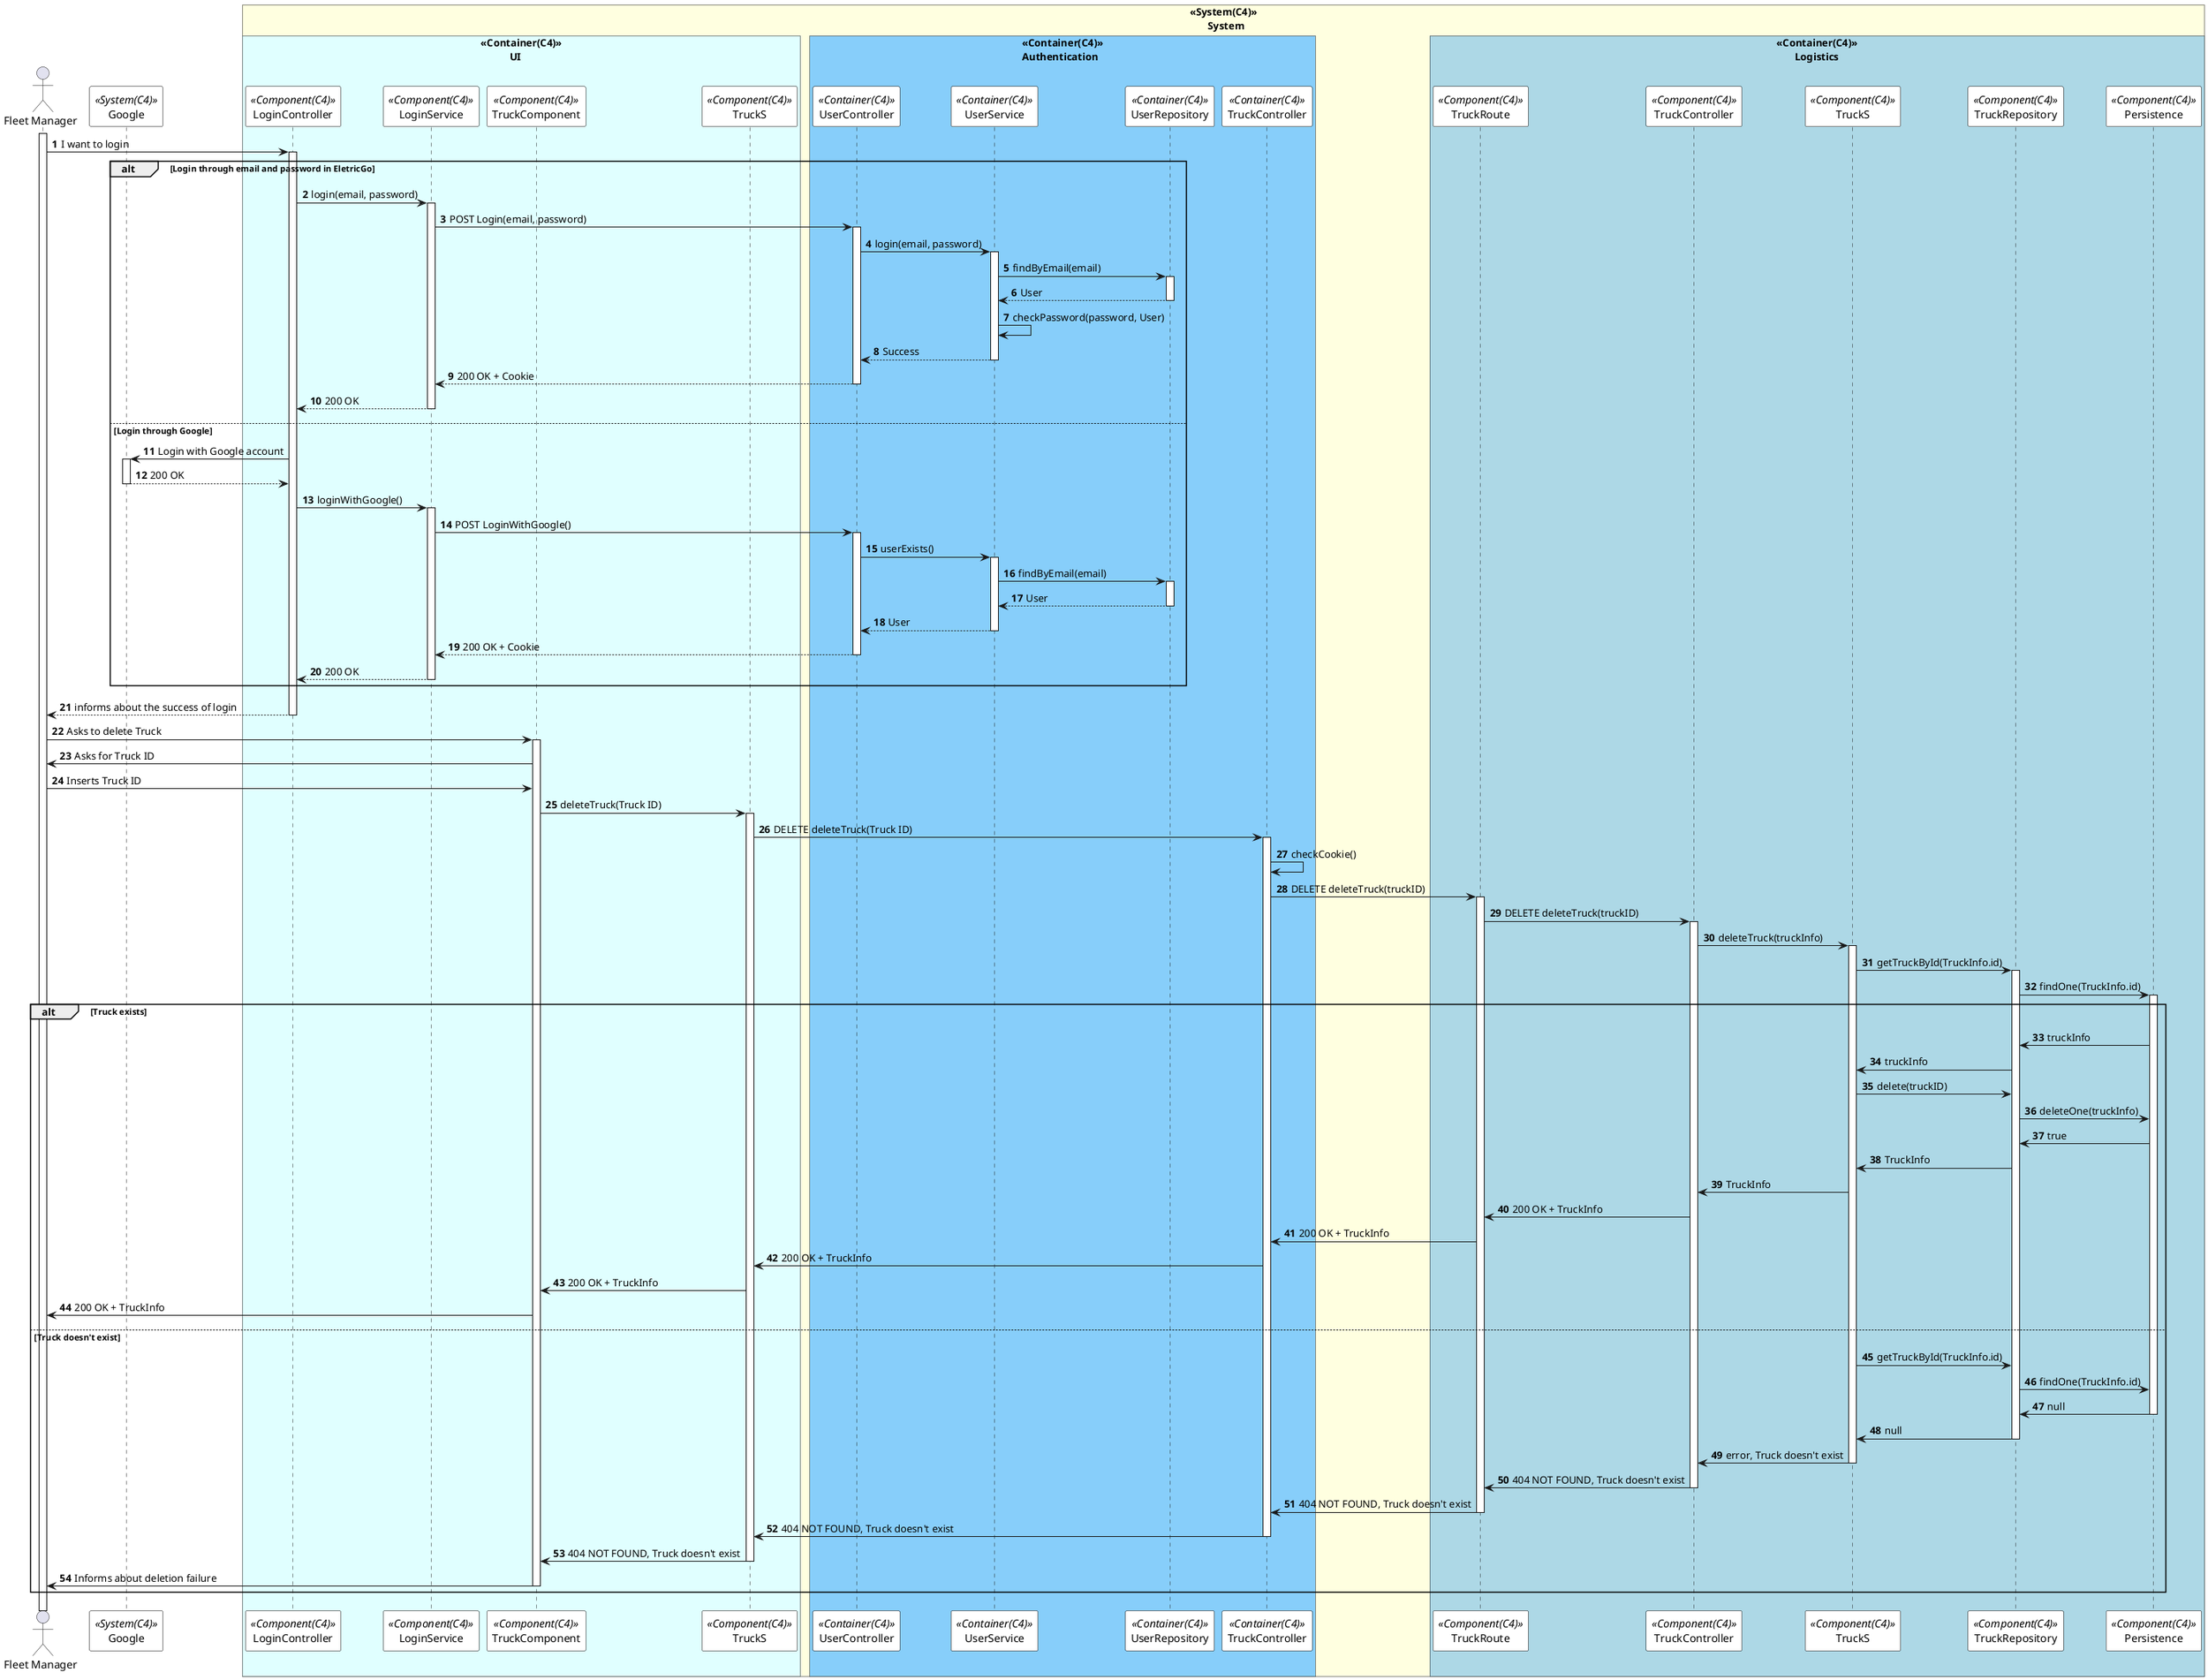 @startuml deleteTruckSD

autonumber
!pragma teoz true

skinparam sequence {
ParticipantBorderColor black
ParticipantBackgroundColor white
}

actor "Fleet Manager" as manager

participant Google as Google <<System(C4)>>
box "<<System(C4)>>\n       System" #LightYellow
    box "<<Container(C4)>>\n           UI" #LightCyan
        
        participant LoginController as LoginC <<Component(C4)>>
        participant LoginService as LoginS <<Component(C4)>>
    
    
    
        participant TruckComponent as TruckC <<Component(C4)>>
        participant TruckS as TruckS <<Component(C4)>>
        

    end box

    box "<<Container(C4)>>\nAuthentication" #LightSkyBlue

        participant UserController as UserCTRL <<Container(C4)>> 
        participant UserService as UserServ <<Container(C4)>> 
        participant UserRepository as UserRepo <<Container(C4)>> 

        participant TruckController as TruckCTRL <<Container(C4)>>

    end box
    box "<<Container(C4)>>\n       Logistics" #LightBlue
        participant TruckRoute as Route <<Component(C4)>>
        participant TruckController as Controller <<Component(C4)>>
        participant TruckS as Service <<Component(C4)>>
        participant TruckRepository as Repository <<Component(C4)>>
        participant Persistence as Persistence <<Component(C4)>>
    end box

end box


activate manager
manager->LoginC: I want to login
activate LoginC

alt Login through email and password in EletricGo


    LoginC -> LoginS: login(email, password)
    activate LoginS
    LoginS -> UserCTRL: POST Login(email, password)
    activate UserCTRL

    UserCTRL -> UserServ: login(email, password)
    activate UserServ
    UserServ -> UserRepo: findByEmail(email)
    activate UserRepo
    UserRepo --> UserServ: User
    deactivate UserRepo
    UserServ -> UserServ: checkPassword(password, User)
    UserServ --> UserCTRL: Success
    deactivate UserServ


    UserCTRL --> LoginS: 200 OK + Cookie
    deactivate UserCTRL

    LoginS --> LoginC: 200 OK
    deactivate LoginS

else Login through Google

    LoginC -> Google: Login with Google account
    activate Google
    Google --> LoginC: 200 OK
    deactivate Google
    LoginC -> LoginS: loginWithGoogle()
    activate LoginS
    LoginS -> UserCTRL: POST LoginWithGoogle()
    activate UserCTRL
    UserCTRL -> UserServ: userExists()
    activate UserServ
    UserServ -> UserRepo: findByEmail(email)
    activate UserRepo
    UserRepo --> UserServ: User
    deactivate UserRepo
    UserServ --> UserCTRL: User
    deactivate UserServ
    UserCTRL --> LoginS: 200 OK + Cookie
    deactivate UserCTRL
    LoginS --> LoginC: 200 OK
    deactivate LoginS

    deactivate Google

end



LoginC --> manager: informs about the success of login
deactivate LoginC


manager -> TruckC: Asks to delete Truck
activate TruckC
TruckC -> manager: Asks for Truck ID

manager ->TruckC: Inserts Truck ID

TruckC -> TruckS: deleteTruck(Truck ID)
activate TruckS
TruckS -> TruckCTRL: DELETE deleteTruck(Truck ID)
activate TruckCTRL

TruckCTRL -> TruckCTRL: checkCookie()

TruckCTRL -> Route: DELETE deleteTruck(truckID)
activate Route
Route -> Controller :DELETE deleteTruck(truckID)
activate Controller



Controller -> Service: deleteTruck(truckInfo)
activate Service

Service -> Repository: getTruckById(TruckInfo.id)
activate Repository
Repository -> Persistence: findOne(TruckInfo.id)
activate Persistence

alt Truck exists

    Persistence -> Repository: truckInfo
    Repository->Service: truckInfo

    Service -> Repository: delete(truckID)
    Repository -> Persistence:deleteOne(truckInfo)

    Persistence->Repository: true

    Repository->Service: TruckInfo

    Service->Controller: TruckInfo
    Controller->Route: 200 OK + TruckInfo
    Route->TruckCTRL: 200 OK + TruckInfo
    TruckCTRL->TruckS: 200 OK + TruckInfo
    TruckS->TruckC: 200 OK + TruckInfo
    TruckC->manager: 200 OK + TruckInfo


else Truck doesn't exist

    Service -> Repository: getTruckById(TruckInfo.id)
    
    Repository -> Persistence: findOne(TruckInfo.id)

    Persistence->Repository: null
    deactivate Persistence
    Repository->Service: null
    deactivate Repository
    Service->Controller: error, Truck doesn't exist
    deactivate Service
    Controller->Route: 404 NOT FOUND, Truck doesn't exist
    deactivate Controller
    Route->TruckCTRL: 404 NOT FOUND, Truck doesn't exist
    deactivate Route
    TruckCTRL->TruckS: 404 NOT FOUND, Truck doesn't exist
    deactivate TruckCTRL
    TruckS->TruckC: 404 NOT FOUND, Truck doesn't exist
    deactivate TruckS
    TruckC->manager: Informs about deletion failure
    deactivate TruckC

end

@enduml